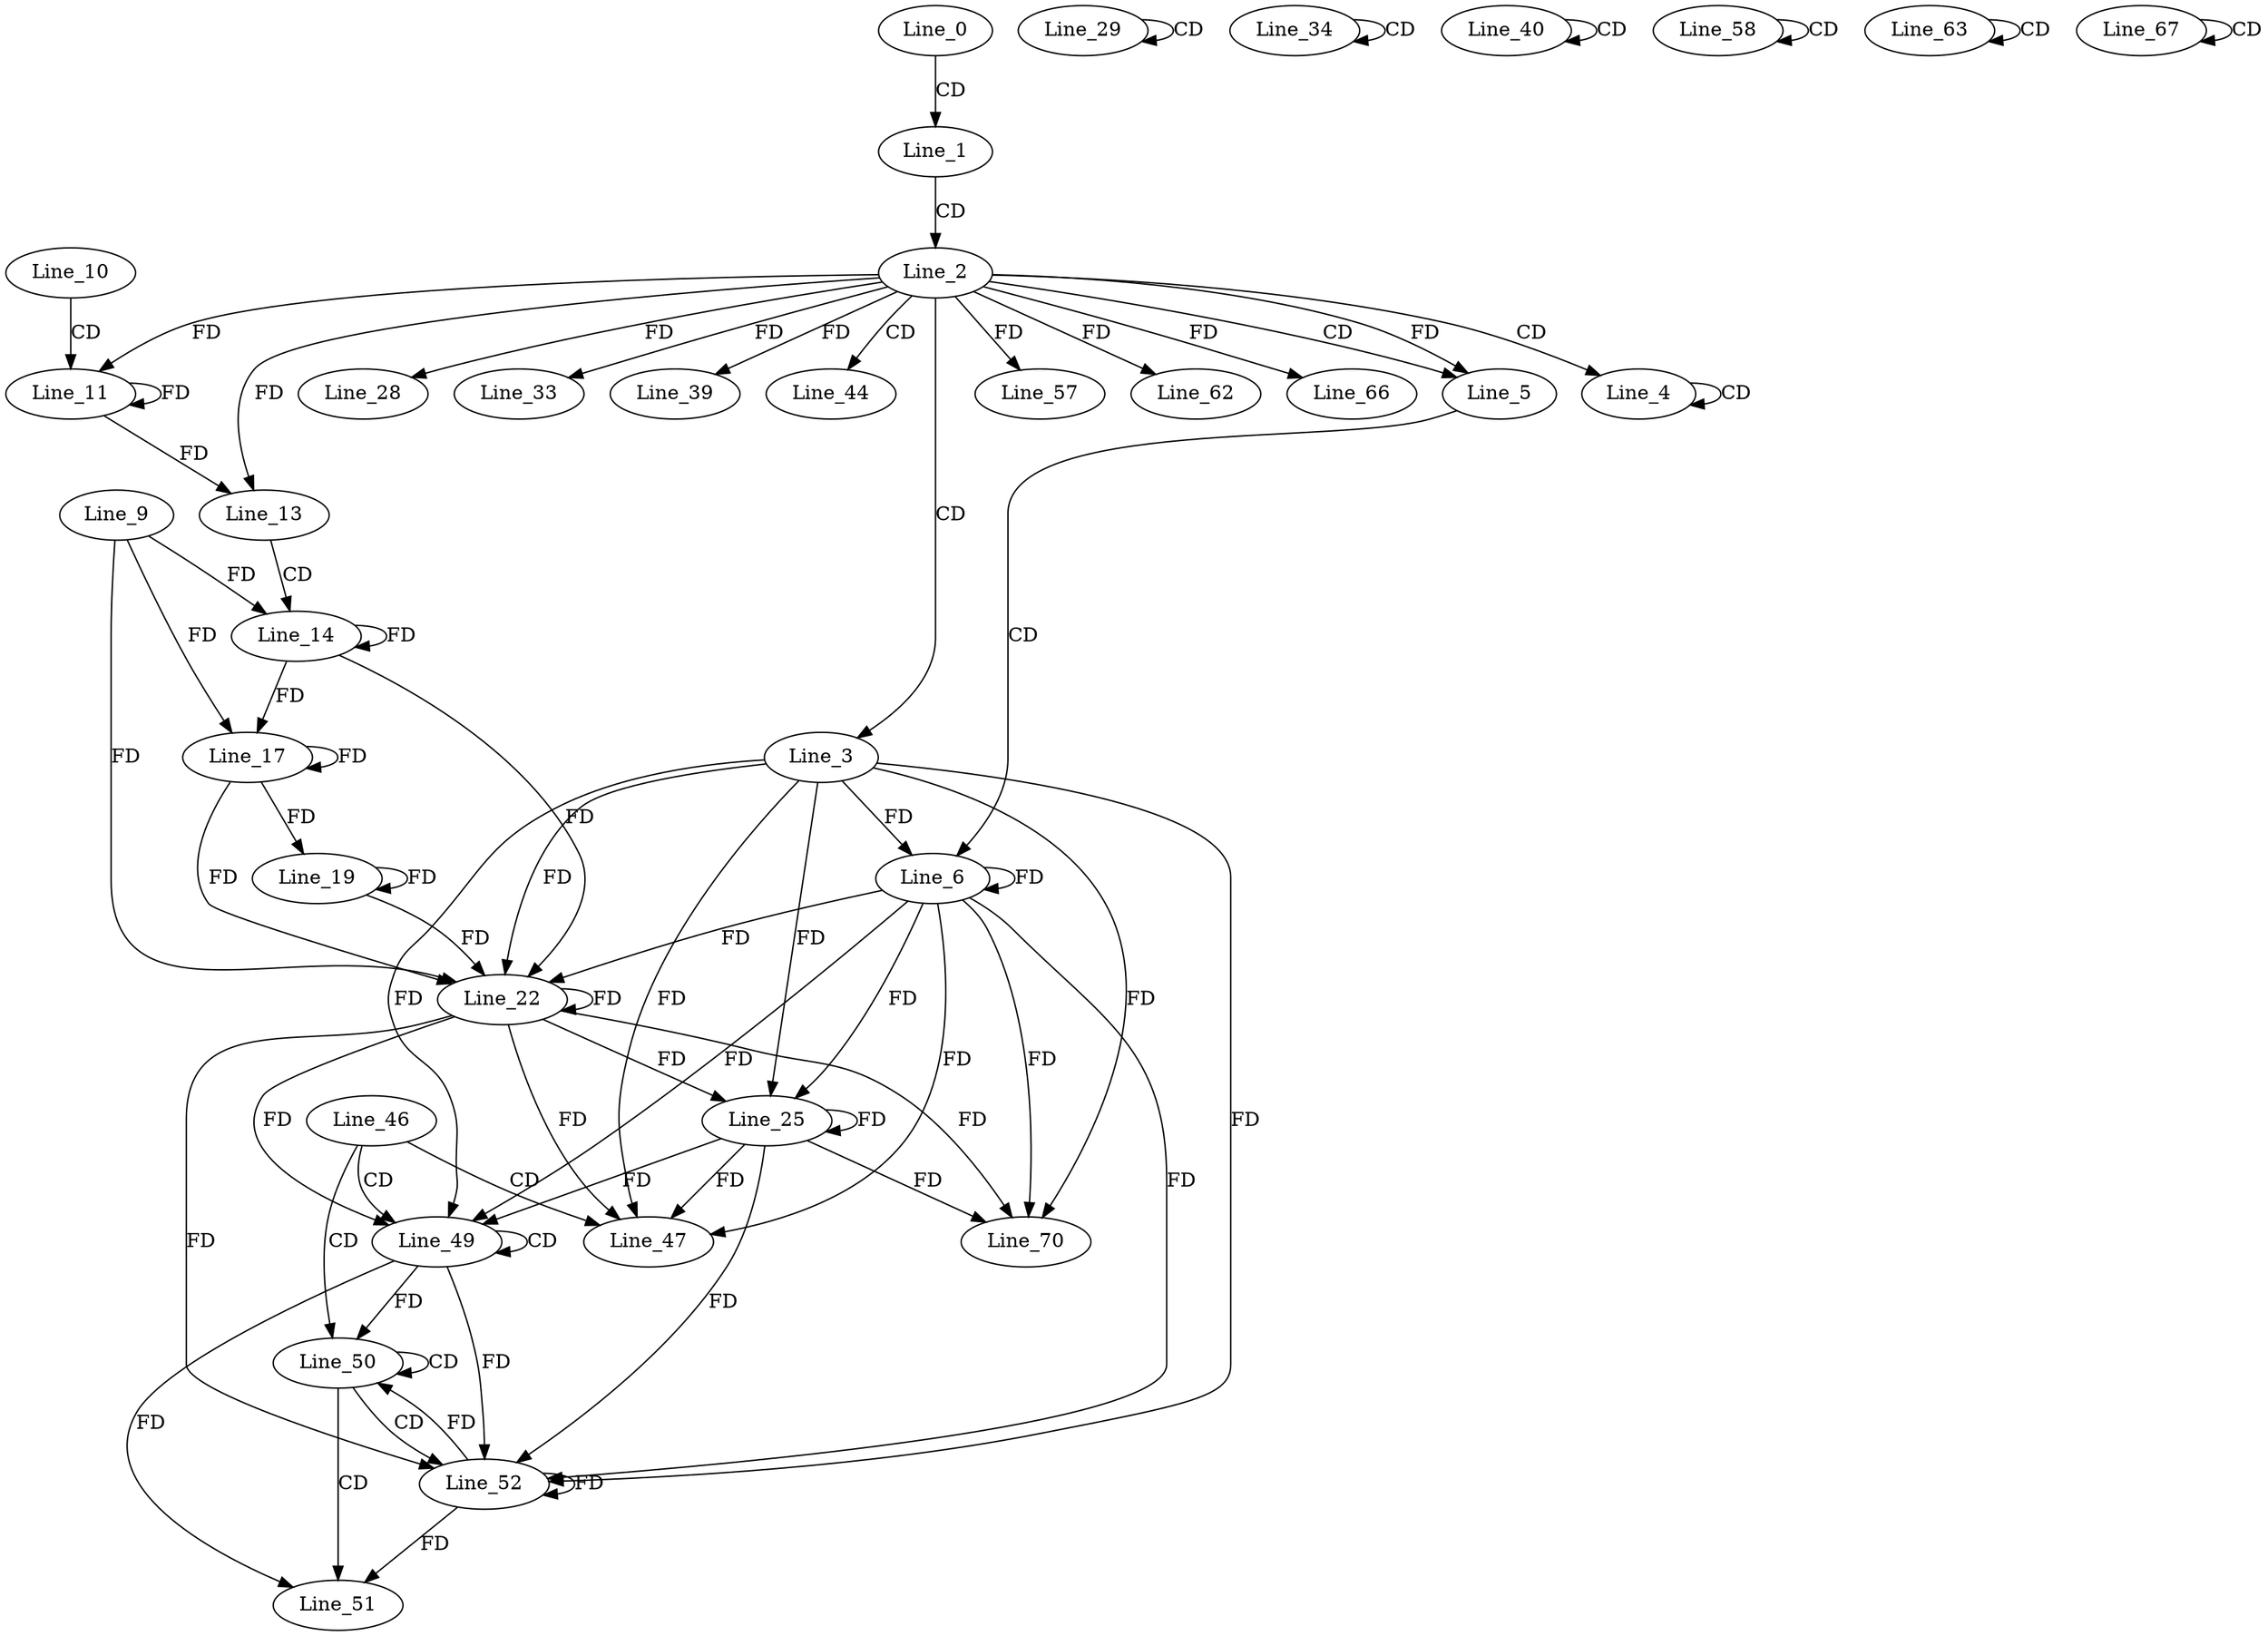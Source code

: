 digraph G {
  Line_0;
  Line_1;
  Line_2;
  Line_3;
  Line_4;
  Line_4;
  Line_5;
  Line_5;
  Line_6;
  Line_10;
  Line_11;
  Line_13;
  Line_14;
  Line_9;
  Line_17;
  Line_19;
  Line_22;
  Line_22;
  Line_25;
  Line_28;
  Line_29;
  Line_29;
  Line_33;
  Line_34;
  Line_34;
  Line_39;
  Line_40;
  Line_40;
  Line_44;
  Line_46;
  Line_47;
  Line_49;
  Line_49;
  Line_50;
  Line_51;
  Line_52;
  Line_52;
  Line_57;
  Line_58;
  Line_58;
  Line_62;
  Line_63;
  Line_63;
  Line_66;
  Line_67;
  Line_67;
  Line_70;
  Line_0 -> Line_1 [ label="CD" ];
  Line_1 -> Line_2 [ label="CD" ];
  Line_2 -> Line_3 [ label="CD" ];
  Line_2 -> Line_4 [ label="CD" ];
  Line_4 -> Line_4 [ label="CD" ];
  Line_2 -> Line_5 [ label="CD" ];
  Line_2 -> Line_5 [ label="FD" ];
  Line_5 -> Line_6 [ label="CD" ];
  Line_3 -> Line_6 [ label="FD" ];
  Line_6 -> Line_6 [ label="FD" ];
  Line_10 -> Line_11 [ label="CD" ];
  Line_2 -> Line_11 [ label="FD" ];
  Line_11 -> Line_11 [ label="FD" ];
  Line_2 -> Line_13 [ label="FD" ];
  Line_11 -> Line_13 [ label="FD" ];
  Line_13 -> Line_14 [ label="CD" ];
  Line_9 -> Line_14 [ label="FD" ];
  Line_14 -> Line_14 [ label="FD" ];
  Line_9 -> Line_17 [ label="FD" ];
  Line_14 -> Line_17 [ label="FD" ];
  Line_17 -> Line_17 [ label="FD" ];
  Line_17 -> Line_19 [ label="FD" ];
  Line_19 -> Line_19 [ label="FD" ];
  Line_3 -> Line_22 [ label="FD" ];
  Line_6 -> Line_22 [ label="FD" ];
  Line_22 -> Line_22 [ label="FD" ];
  Line_9 -> Line_22 [ label="FD" ];
  Line_14 -> Line_22 [ label="FD" ];
  Line_17 -> Line_22 [ label="FD" ];
  Line_19 -> Line_22 [ label="FD" ];
  Line_3 -> Line_25 [ label="FD" ];
  Line_6 -> Line_25 [ label="FD" ];
  Line_22 -> Line_25 [ label="FD" ];
  Line_25 -> Line_25 [ label="FD" ];
  Line_2 -> Line_28 [ label="FD" ];
  Line_29 -> Line_29 [ label="CD" ];
  Line_2 -> Line_33 [ label="FD" ];
  Line_34 -> Line_34 [ label="CD" ];
  Line_2 -> Line_39 [ label="FD" ];
  Line_40 -> Line_40 [ label="CD" ];
  Line_2 -> Line_44 [ label="CD" ];
  Line_46 -> Line_47 [ label="CD" ];
  Line_3 -> Line_47 [ label="FD" ];
  Line_6 -> Line_47 [ label="FD" ];
  Line_22 -> Line_47 [ label="FD" ];
  Line_25 -> Line_47 [ label="FD" ];
  Line_46 -> Line_49 [ label="CD" ];
  Line_49 -> Line_49 [ label="CD" ];
  Line_3 -> Line_49 [ label="FD" ];
  Line_6 -> Line_49 [ label="FD" ];
  Line_22 -> Line_49 [ label="FD" ];
  Line_25 -> Line_49 [ label="FD" ];
  Line_46 -> Line_50 [ label="CD" ];
  Line_50 -> Line_50 [ label="CD" ];
  Line_49 -> Line_50 [ label="FD" ];
  Line_50 -> Line_51 [ label="CD" ];
  Line_49 -> Line_51 [ label="FD" ];
  Line_50 -> Line_52 [ label="CD" ];
  Line_52 -> Line_52 [ label="FD" ];
  Line_49 -> Line_52 [ label="FD" ];
  Line_3 -> Line_52 [ label="FD" ];
  Line_6 -> Line_52 [ label="FD" ];
  Line_22 -> Line_52 [ label="FD" ];
  Line_25 -> Line_52 [ label="FD" ];
  Line_2 -> Line_57 [ label="FD" ];
  Line_58 -> Line_58 [ label="CD" ];
  Line_2 -> Line_62 [ label="FD" ];
  Line_63 -> Line_63 [ label="CD" ];
  Line_2 -> Line_66 [ label="FD" ];
  Line_67 -> Line_67 [ label="CD" ];
  Line_3 -> Line_70 [ label="FD" ];
  Line_6 -> Line_70 [ label="FD" ];
  Line_22 -> Line_70 [ label="FD" ];
  Line_25 -> Line_70 [ label="FD" ];
  Line_52 -> Line_50 [ label="FD" ];
  Line_52 -> Line_51 [ label="FD" ];
}
